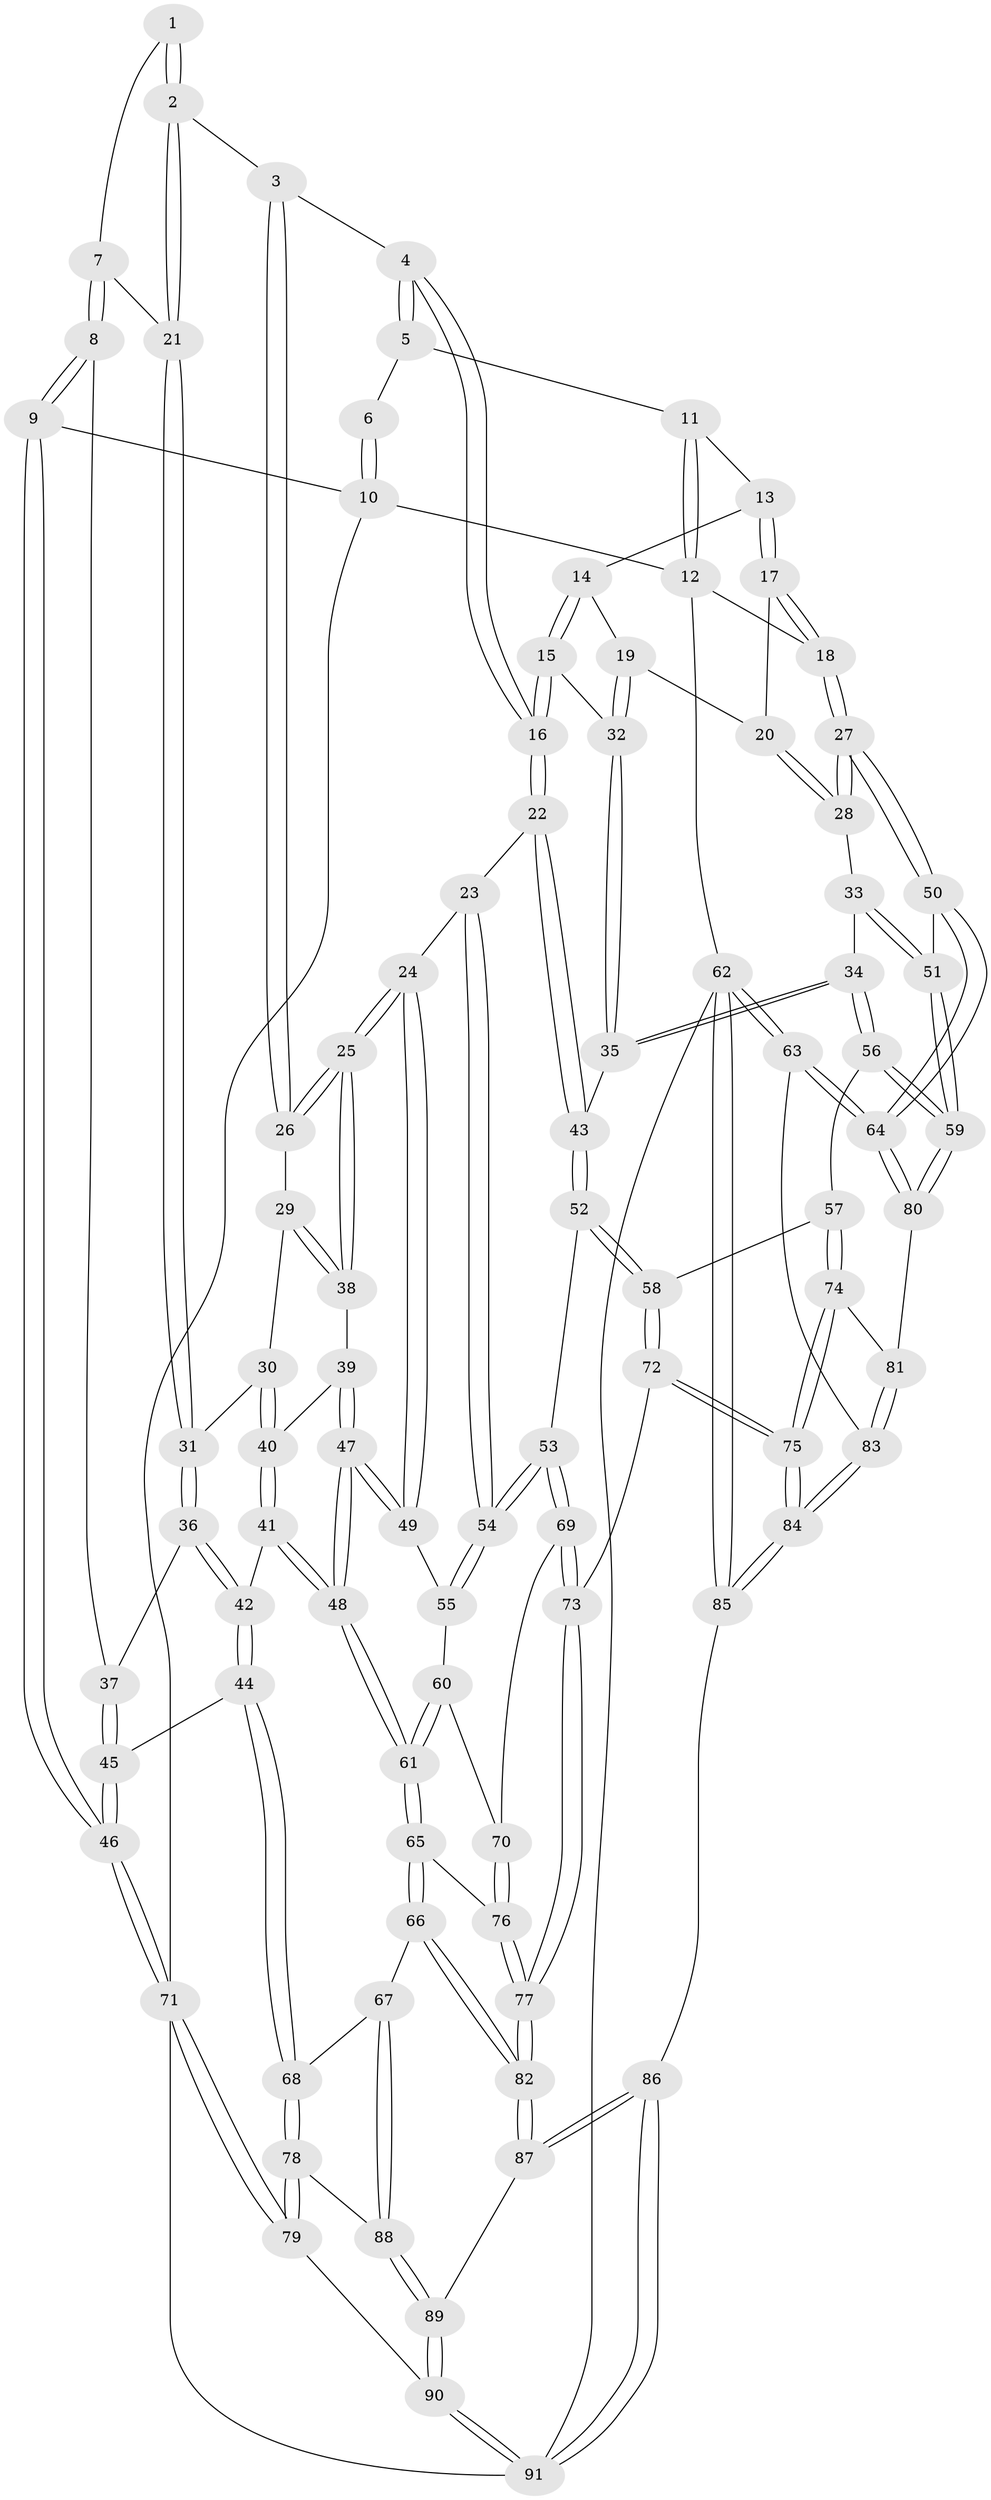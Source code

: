 // Generated by graph-tools (version 1.1) at 2025/03/03/09/25 03:03:19]
// undirected, 91 vertices, 224 edges
graph export_dot {
graph [start="1"]
  node [color=gray90,style=filled];
  1 [pos="+0.20749782507595152+0"];
  2 [pos="+0.2464444316696266+0.09207155911303598"];
  3 [pos="+0.4118179141940028+0.09782292199096283"];
  4 [pos="+0.5015942244018531+0.04204517528257927"];
  5 [pos="+0.5731455346889203+0"];
  6 [pos="+0.20560353612865223+0"];
  7 [pos="+0.06601287213310747+0.09364602561770666"];
  8 [pos="+0+0.11453482437632134"];
  9 [pos="+0+0.09777545015740369"];
  10 [pos="+0+0"];
  11 [pos="+0.6616789518234771+0"];
  12 [pos="+1+0"];
  13 [pos="+0.6875068304794125+0"];
  14 [pos="+0.7059371840514256+0"];
  15 [pos="+0.6012182716521136+0.18297938808238756"];
  16 [pos="+0.5965304213393959+0.18478666894467466"];
  17 [pos="+0.8581039347062687+0.0856841733277928"];
  18 [pos="+1+0"];
  19 [pos="+0.7662562041735879+0.14474657250731865"];
  20 [pos="+0.8085363985001658+0.1396332478345566"];
  21 [pos="+0.23195178926901974+0.11680797137882784"];
  22 [pos="+0.5776244193340608+0.2436945581990082"];
  23 [pos="+0.49975428455345644+0.2800126785214189"];
  24 [pos="+0.47472409685099065+0.2850872129719395"];
  25 [pos="+0.45656967223930095+0.27678126878743975"];
  26 [pos="+0.42473334521706246+0.2139335487719347"];
  27 [pos="+1+0.1831438083621126"];
  28 [pos="+0.9607728833196774+0.23717899174875612"];
  29 [pos="+0.296032499159558+0.20279173885128465"];
  30 [pos="+0.24643091593830474+0.1592621490544426"];
  31 [pos="+0.23017171607916803+0.13769932946215385"];
  32 [pos="+0.763513475886389+0.14783291292752768"];
  33 [pos="+0.9010006744799984+0.295526099918139"];
  34 [pos="+0.8166288242725567+0.33247861826469227"];
  35 [pos="+0.7725146625090128+0.2878305986211255"];
  36 [pos="+0.15840304297204702+0.2285959349890114"];
  37 [pos="+0.09143155024718737+0.2206902840555187"];
  38 [pos="+0.35299174044980863+0.30053371759735586"];
  39 [pos="+0.3440820170284998+0.31137496867203385"];
  40 [pos="+0.26635138568271194+0.29530803529891536"];
  41 [pos="+0.18070372837290394+0.3753144325459485"];
  42 [pos="+0.15450822100623932+0.3630945042547155"];
  43 [pos="+0.6392814280970247+0.3127860388275246"];
  44 [pos="+0.005557775666130213+0.4155653782376677"];
  45 [pos="+0+0.411274615695847"];
  46 [pos="+0+0.41184089421157805"];
  47 [pos="+0.29518838485045285+0.46700405285366403"];
  48 [pos="+0.29330068167523476+0.4698225058146868"];
  49 [pos="+0.45679890138672574+0.3659013043278055"];
  50 [pos="+1+0.3692925595725828"];
  51 [pos="+0.9533969107591653+0.4335609928428406"];
  52 [pos="+0.6512801488399157+0.4470592528455225"];
  53 [pos="+0.585391017642978+0.46293211647361643"];
  54 [pos="+0.5758389859859214+0.4522711747639647"];
  55 [pos="+0.46695278991398737+0.38701007035090074"];
  56 [pos="+0.7961268707088083+0.46128681897711277"];
  57 [pos="+0.6716217249281338+0.4529764705938119"];
  58 [pos="+0.6529248561752846+0.4479355964841696"];
  59 [pos="+0.8475478766118982+0.5174547187635873"];
  60 [pos="+0.46004153061714953+0.46547286996270804"];
  61 [pos="+0.2989940070679745+0.5010880021940833"];
  62 [pos="+1+1"];
  63 [pos="+1+0.7010049020100669"];
  64 [pos="+1+0.6071337090327075"];
  65 [pos="+0.2961873347478118+0.5298857431706889"];
  66 [pos="+0.27137153398571995+0.5810778253921338"];
  67 [pos="+0.24249664550122874+0.5987012428312295"];
  68 [pos="+0.10743116148422843+0.535703083074413"];
  69 [pos="+0.56445814880043+0.48311755250119326"];
  70 [pos="+0.5230482407357248+0.49733580186246606"];
  71 [pos="+0+0.7362735181486094"];
  72 [pos="+0.6265012248250612+0.6472248493875796"];
  73 [pos="+0.5863291110226576+0.6494916674772582"];
  74 [pos="+0.6952654806077145+0.6365370627659451"];
  75 [pos="+0.6710009180346331+0.6579714807553809"];
  76 [pos="+0.4735044458575551+0.5713099612866901"];
  77 [pos="+0.522761782580297+0.6808609265373167"];
  78 [pos="+0+0.6922881954196823"];
  79 [pos="+0+0.7371597122915677"];
  80 [pos="+0.8555594871818107+0.553917583904577"];
  81 [pos="+0.8529439416623074+0.5619707376910686"];
  82 [pos="+0.4629587342573692+0.7767850595152449"];
  83 [pos="+0.8747965170531393+0.7078375846557281"];
  84 [pos="+0.784454346473455+0.9180056842749642"];
  85 [pos="+0.7691384452862811+1"];
  86 [pos="+0.7220863781438092+1"];
  87 [pos="+0.4630026542663184+0.8244572698100965"];
  88 [pos="+0.17889997130882346+0.6977890509515009"];
  89 [pos="+0.22428885357684442+0.8916318678967701"];
  90 [pos="+0.20116505625889605+0.9262855522116492"];
  91 [pos="+0.1704247861547393+1"];
  1 -- 2;
  1 -- 2;
  1 -- 7;
  2 -- 3;
  2 -- 21;
  2 -- 21;
  3 -- 4;
  3 -- 26;
  3 -- 26;
  4 -- 5;
  4 -- 5;
  4 -- 16;
  4 -- 16;
  5 -- 6;
  5 -- 11;
  6 -- 10;
  6 -- 10;
  7 -- 8;
  7 -- 8;
  7 -- 21;
  8 -- 9;
  8 -- 9;
  8 -- 37;
  9 -- 10;
  9 -- 46;
  9 -- 46;
  10 -- 12;
  10 -- 71;
  11 -- 12;
  11 -- 12;
  11 -- 13;
  12 -- 18;
  12 -- 62;
  13 -- 14;
  13 -- 17;
  13 -- 17;
  14 -- 15;
  14 -- 15;
  14 -- 19;
  15 -- 16;
  15 -- 16;
  15 -- 32;
  16 -- 22;
  16 -- 22;
  17 -- 18;
  17 -- 18;
  17 -- 20;
  18 -- 27;
  18 -- 27;
  19 -- 20;
  19 -- 32;
  19 -- 32;
  20 -- 28;
  20 -- 28;
  21 -- 31;
  21 -- 31;
  22 -- 23;
  22 -- 43;
  22 -- 43;
  23 -- 24;
  23 -- 54;
  23 -- 54;
  24 -- 25;
  24 -- 25;
  24 -- 49;
  24 -- 49;
  25 -- 26;
  25 -- 26;
  25 -- 38;
  25 -- 38;
  26 -- 29;
  27 -- 28;
  27 -- 28;
  27 -- 50;
  27 -- 50;
  28 -- 33;
  29 -- 30;
  29 -- 38;
  29 -- 38;
  30 -- 31;
  30 -- 40;
  30 -- 40;
  31 -- 36;
  31 -- 36;
  32 -- 35;
  32 -- 35;
  33 -- 34;
  33 -- 51;
  33 -- 51;
  34 -- 35;
  34 -- 35;
  34 -- 56;
  34 -- 56;
  35 -- 43;
  36 -- 37;
  36 -- 42;
  36 -- 42;
  37 -- 45;
  37 -- 45;
  38 -- 39;
  39 -- 40;
  39 -- 47;
  39 -- 47;
  40 -- 41;
  40 -- 41;
  41 -- 42;
  41 -- 48;
  41 -- 48;
  42 -- 44;
  42 -- 44;
  43 -- 52;
  43 -- 52;
  44 -- 45;
  44 -- 68;
  44 -- 68;
  45 -- 46;
  45 -- 46;
  46 -- 71;
  46 -- 71;
  47 -- 48;
  47 -- 48;
  47 -- 49;
  47 -- 49;
  48 -- 61;
  48 -- 61;
  49 -- 55;
  50 -- 51;
  50 -- 64;
  50 -- 64;
  51 -- 59;
  51 -- 59;
  52 -- 53;
  52 -- 58;
  52 -- 58;
  53 -- 54;
  53 -- 54;
  53 -- 69;
  53 -- 69;
  54 -- 55;
  54 -- 55;
  55 -- 60;
  56 -- 57;
  56 -- 59;
  56 -- 59;
  57 -- 58;
  57 -- 74;
  57 -- 74;
  58 -- 72;
  58 -- 72;
  59 -- 80;
  59 -- 80;
  60 -- 61;
  60 -- 61;
  60 -- 70;
  61 -- 65;
  61 -- 65;
  62 -- 63;
  62 -- 63;
  62 -- 85;
  62 -- 85;
  62 -- 91;
  63 -- 64;
  63 -- 64;
  63 -- 83;
  64 -- 80;
  64 -- 80;
  65 -- 66;
  65 -- 66;
  65 -- 76;
  66 -- 67;
  66 -- 82;
  66 -- 82;
  67 -- 68;
  67 -- 88;
  67 -- 88;
  68 -- 78;
  68 -- 78;
  69 -- 70;
  69 -- 73;
  69 -- 73;
  70 -- 76;
  70 -- 76;
  71 -- 79;
  71 -- 79;
  71 -- 91;
  72 -- 73;
  72 -- 75;
  72 -- 75;
  73 -- 77;
  73 -- 77;
  74 -- 75;
  74 -- 75;
  74 -- 81;
  75 -- 84;
  75 -- 84;
  76 -- 77;
  76 -- 77;
  77 -- 82;
  77 -- 82;
  78 -- 79;
  78 -- 79;
  78 -- 88;
  79 -- 90;
  80 -- 81;
  81 -- 83;
  81 -- 83;
  82 -- 87;
  82 -- 87;
  83 -- 84;
  83 -- 84;
  84 -- 85;
  84 -- 85;
  85 -- 86;
  86 -- 87;
  86 -- 87;
  86 -- 91;
  86 -- 91;
  87 -- 89;
  88 -- 89;
  88 -- 89;
  89 -- 90;
  89 -- 90;
  90 -- 91;
  90 -- 91;
}
